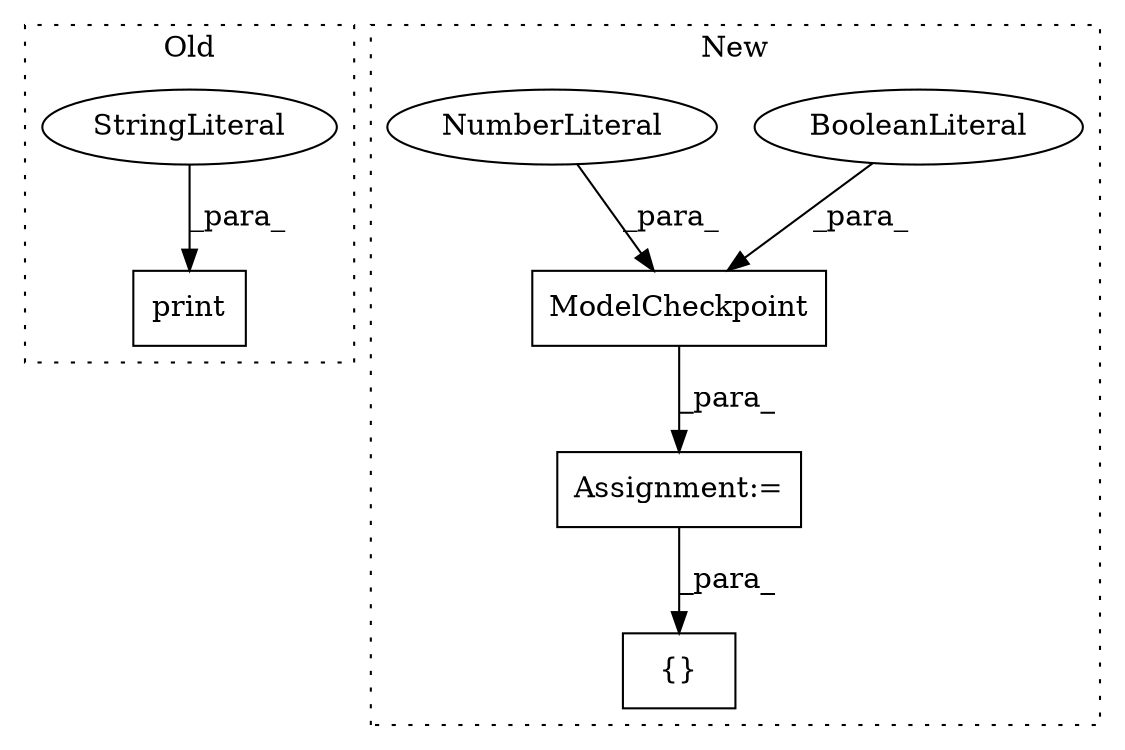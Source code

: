 digraph G {
subgraph cluster0 {
1 [label="print" a="32" s="1216,1252" l="6,1" shape="box"];
5 [label="StringLiteral" a="45" s="1222" l="16" shape="ellipse"];
label = "Old";
style="dotted";
}
subgraph cluster1 {
2 [label="ModelCheckpoint" a="32" s="2639,2699" l="16,1" shape="box"];
3 [label="{}" a="4" s="2800,2813" l="1,1" shape="box"];
4 [label="BooleanLiteral" a="9" s="2695" l="4" shape="ellipse"];
6 [label="NumberLiteral" a="34" s="2693" l="1" shape="ellipse"];
7 [label="Assignment:=" a="7" s="2638" l="1" shape="box"];
label = "New";
style="dotted";
}
2 -> 7 [label="_para_"];
4 -> 2 [label="_para_"];
5 -> 1 [label="_para_"];
6 -> 2 [label="_para_"];
7 -> 3 [label="_para_"];
}